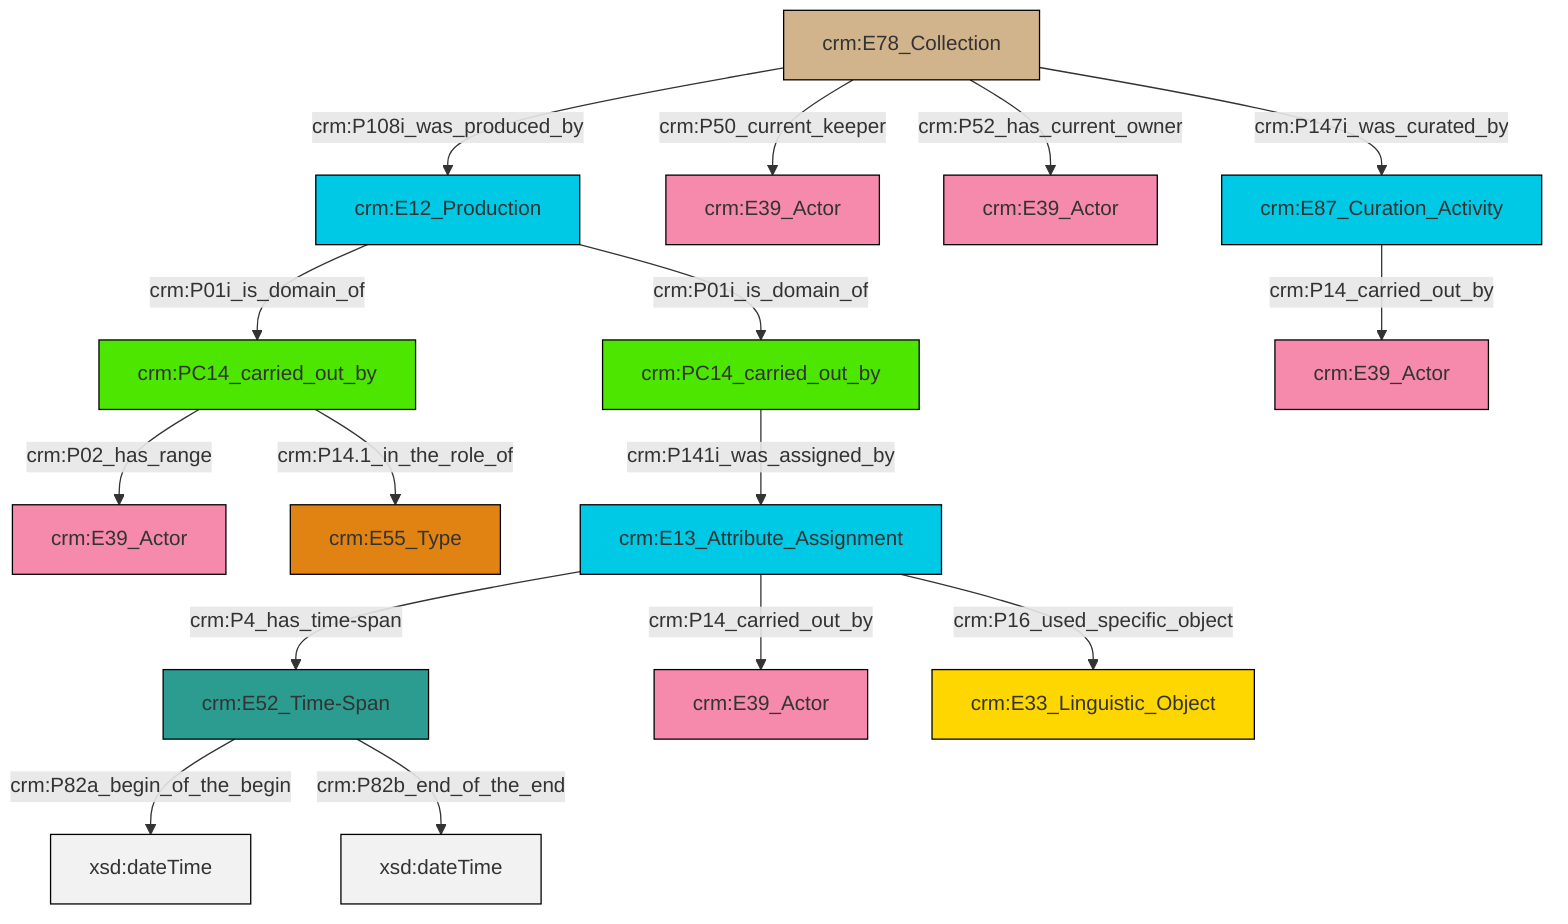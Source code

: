graph TD
classDef Literal fill:#f2f2f2,stroke:#000000;
classDef CRM_Entity fill:#FFFFFF,stroke:#000000;
classDef Temporal_Entity fill:#00C9E6, stroke:#000000;
classDef Type fill:#E18312, stroke:#000000;
classDef Time-Span fill:#2C9C91, stroke:#000000;
classDef Appellation fill:#FFEB7F, stroke:#000000;
classDef Place fill:#008836, stroke:#000000;
classDef Persistent_Item fill:#B266B2, stroke:#000000;
classDef Conceptual_Object fill:#FFD700, stroke:#000000;
classDef Physical_Thing fill:#D2B48C, stroke:#000000;
classDef Actor fill:#f58aad, stroke:#000000;
classDef PC_Classes fill:#4ce600, stroke:#000000;
classDef Multi fill:#cccccc,stroke:#000000;

2["crm:E12_Production"]:::Temporal_Entity -->|crm:P01i_is_domain_of| 0["crm:PC14_carried_out_by"]:::PC_Classes
2["crm:E12_Production"]:::Temporal_Entity -->|crm:P01i_is_domain_of| 3["crm:PC14_carried_out_by"]:::PC_Classes
6["crm:E52_Time-Span"]:::Time-Span -->|crm:P82a_begin_of_the_begin| 7[xsd:dateTime]:::Literal
3["crm:PC14_carried_out_by"]:::PC_Classes -->|crm:P02_has_range| 4["crm:E39_Actor"]:::Actor
13["crm:E78_Collection"]:::Physical_Thing -->|crm:P52_has_current_owner| 14["crm:E39_Actor"]:::Actor
18["crm:E13_Attribute_Assignment"]:::Temporal_Entity -->|crm:P14_carried_out_by| 19["crm:E39_Actor"]:::Actor
18["crm:E13_Attribute_Assignment"]:::Temporal_Entity -->|crm:P4_has_time-span| 6["crm:E52_Time-Span"]:::Time-Span
13["crm:E78_Collection"]:::Physical_Thing -->|crm:P108i_was_produced_by| 2["crm:E12_Production"]:::Temporal_Entity
20["crm:E87_Curation_Activity"]:::Temporal_Entity -->|crm:P14_carried_out_by| 15["crm:E39_Actor"]:::Actor
13["crm:E78_Collection"]:::Physical_Thing -->|crm:P147i_was_curated_by| 20["crm:E87_Curation_Activity"]:::Temporal_Entity
0["crm:PC14_carried_out_by"]:::PC_Classes -->|crm:P141i_was_assigned_by| 18["crm:E13_Attribute_Assignment"]:::Temporal_Entity
3["crm:PC14_carried_out_by"]:::PC_Classes -->|crm:P14.1_in_the_role_of| 10["crm:E55_Type"]:::Type
6["crm:E52_Time-Span"]:::Time-Span -->|crm:P82b_end_of_the_end| 27[xsd:dateTime]:::Literal
13["crm:E78_Collection"]:::Physical_Thing -->|crm:P50_current_keeper| 8["crm:E39_Actor"]:::Actor
18["crm:E13_Attribute_Assignment"]:::Temporal_Entity -->|crm:P16_used_specific_object| 21["crm:E33_Linguistic_Object"]:::Conceptual_Object